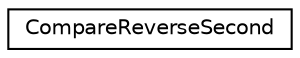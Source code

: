 digraph "Graphical Class Hierarchy"
{
  edge [fontname="Helvetica",fontsize="10",labelfontname="Helvetica",labelfontsize="10"];
  node [fontname="Helvetica",fontsize="10",shape=record];
  rankdir="LR";
  Node0 [label="CompareReverseSecond",height=0.2,width=0.4,color="black", fillcolor="white", style="filled",URL="$structkaldi_1_1CompareReverseSecond.html"];
}
